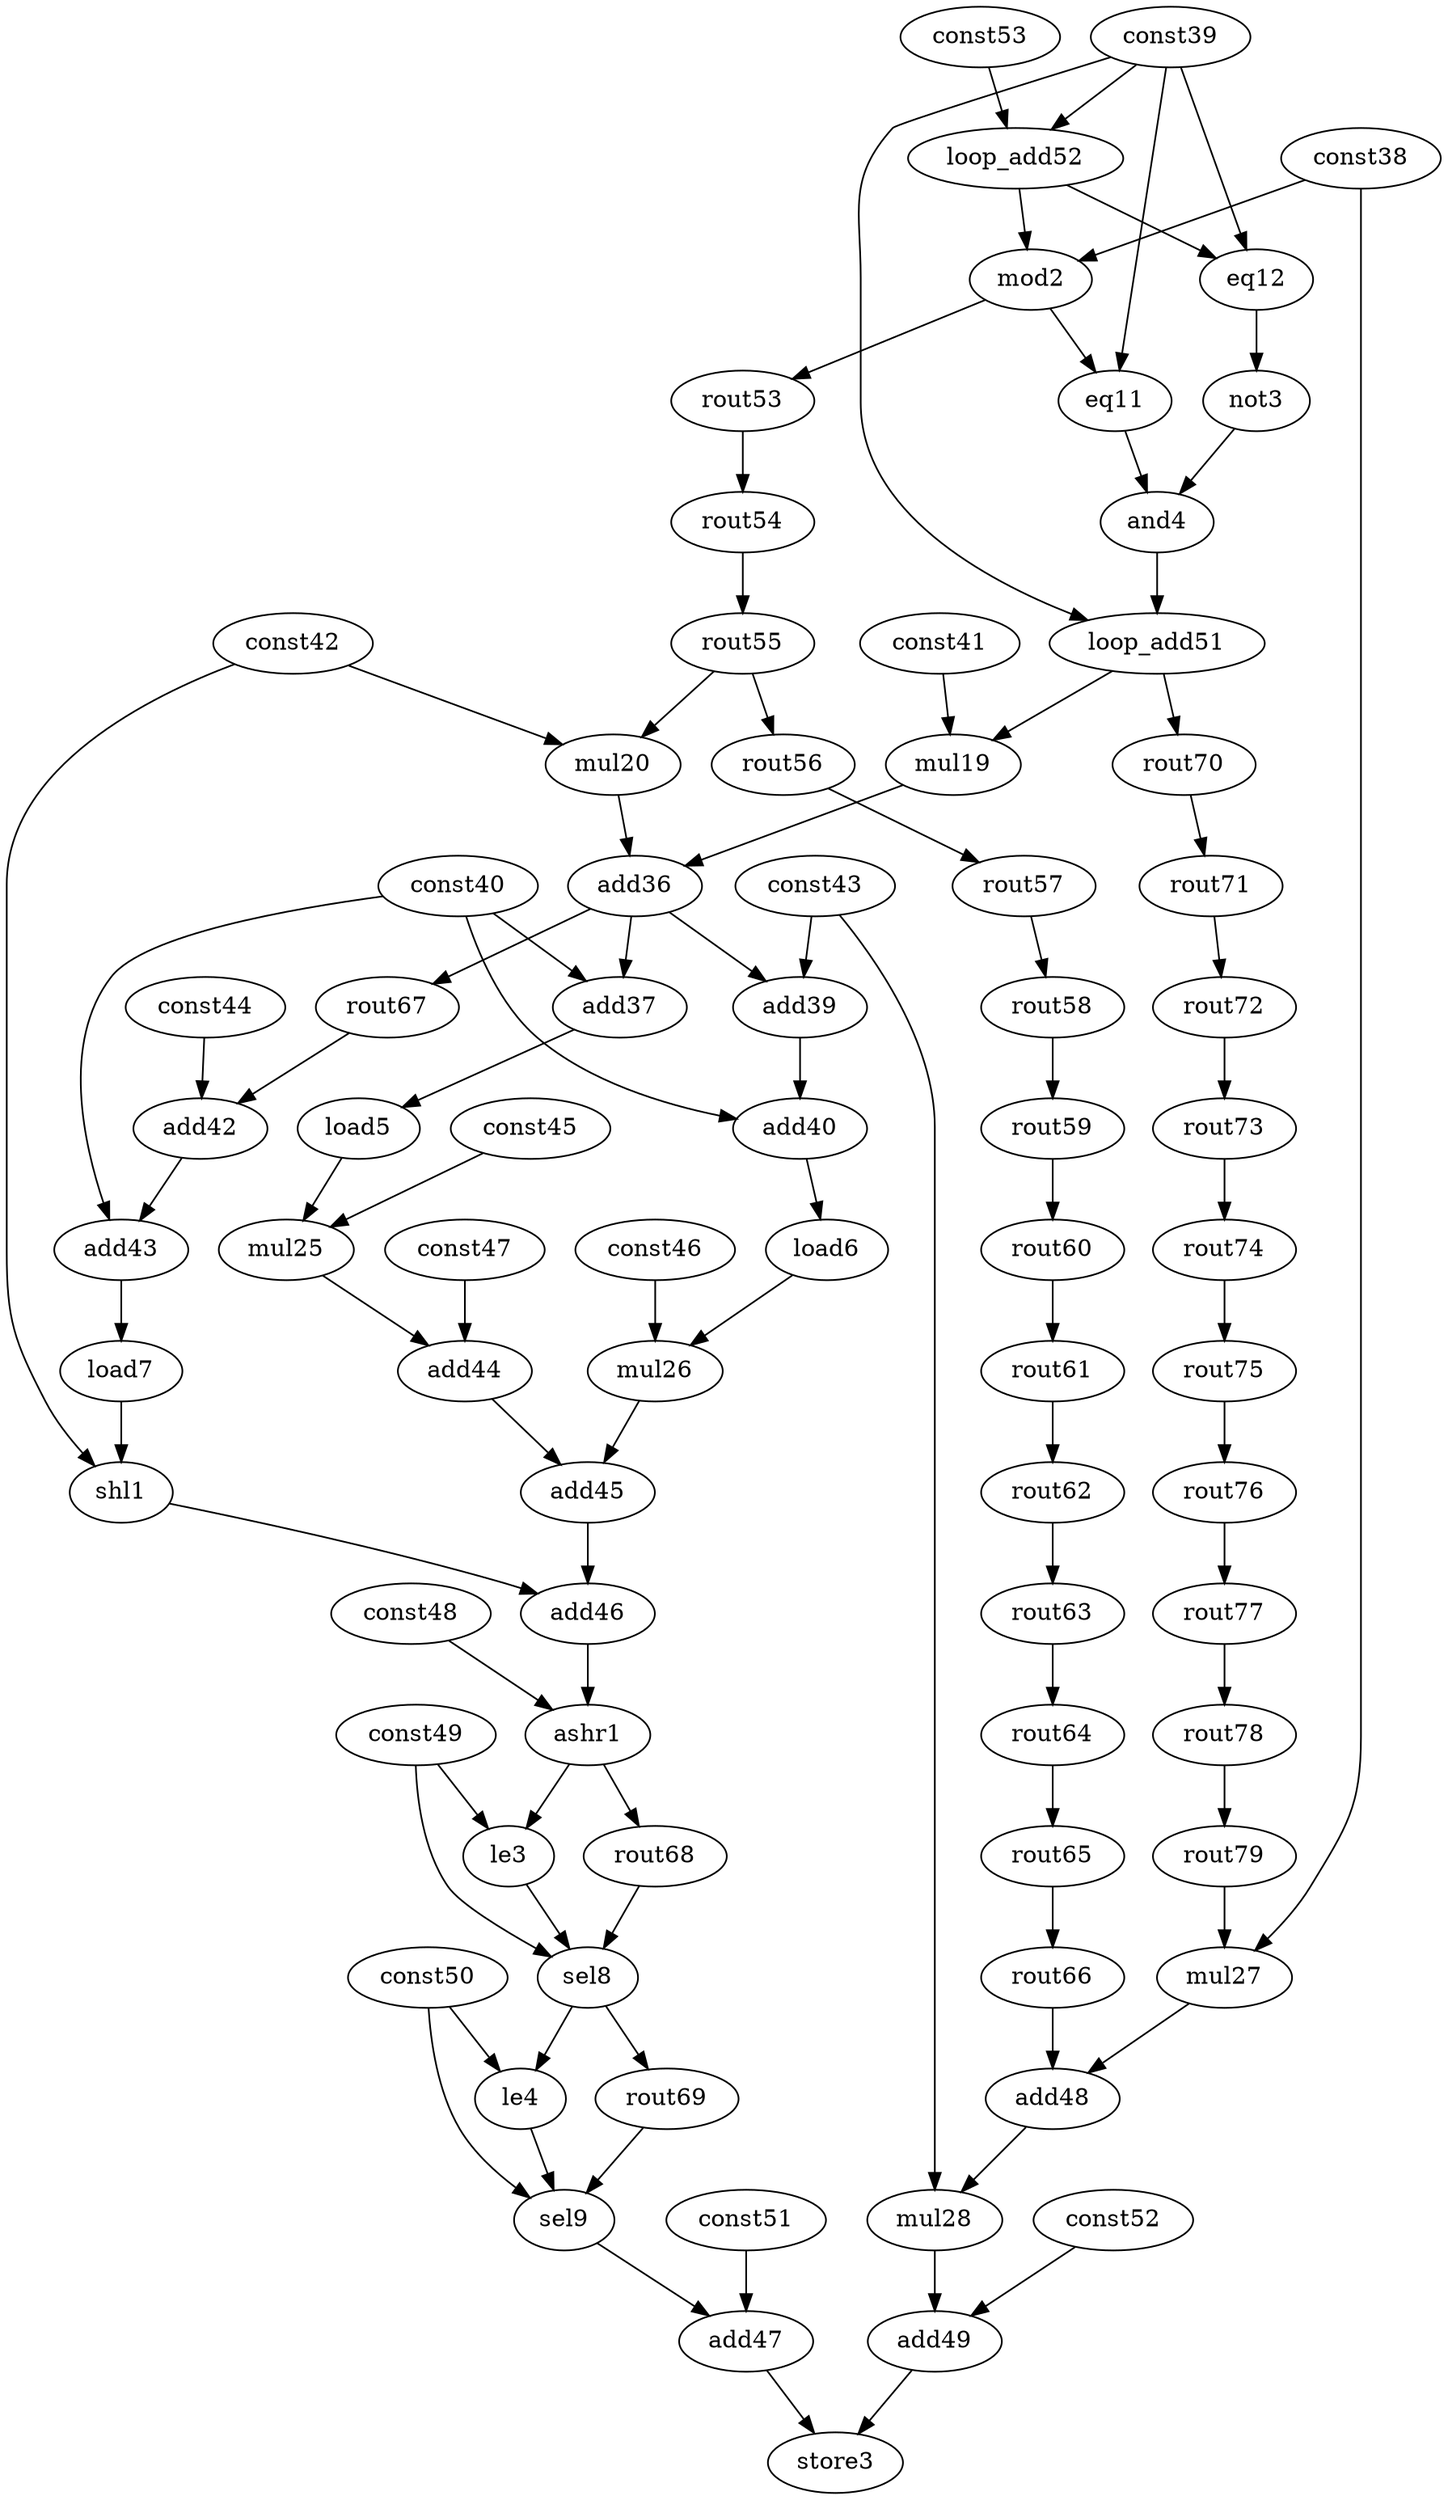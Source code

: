 digraph G {
	const38[opcode=const, val=2304]
	mod2[opcode=mod, llvm="%40", schedule=1]
	const39[opcode=const, val=0]
	eq11[opcode=eq, llvm="%41", schedule=2]
	eq12[opcode=eq, llvm="%42", schedule=1]
	not3[opcode=not, llvm="%42", schedule=2]
	and4[opcode=and, llvm="%43", schedule=3]
	const40[opcode=const, llvm="%2"]
	const41[opcode=const, val=13824]
	mul19[opcode=mul, llvm="%46", schedule=5]
	const42[opcode=const, val=6]
	mul20[opcode=mul, llvm="%46", schedule=5]
	add36[opcode=add, llvm="%46", schedule=6]
	add37[opcode=add, llvm="%46", schedule=7]
	load5[opcode=load, llvm="%47", schedule=8]
	const43[opcode=const, val=2]
	add39[opcode=add, llvm="%49", schedule=7]
	add40[opcode=add, llvm="%49", schedule=8]
	load6[opcode=load, llvm="%50", schedule=9]
	const44[opcode=const, val=4]
	add42[opcode=add, llvm="%52", schedule=8]
	add43[opcode=add, llvm="%52", schedule=9]
	load7[opcode=load, llvm="%53", schedule=10]
	const45[opcode=const, val=-22]
	mul25[opcode=mul, llvm="%55", schedule=9]
	const46[opcode=const, val=-42]
	mul26[opcode=mul, llvm="%56", schedule=10]
	shl1[opcode=shl, llvm="%57", schedule=11]
	const47[opcode=const, val=64]
	add44[opcode=add, llvm="%58", schedule=10]
	add45[opcode=add, llvm="%59", schedule=11]
	add46[opcode=add, llvm="%60", schedule=12]
	const48[opcode=const, val=7]
	ashr1[opcode=ashr, llvm="%61", schedule=13]
	const49[opcode=const, val=511]
	le3[opcode=le, llvm="%62", schedule=14]
	sel8[opcode=sel, llvm="%62", schedule=15]
	const50[opcode=const, val=-512]
	le4[opcode=le, llvm="%63", schedule=16]
	sel9[opcode=sel, llvm="%63", schedule=17]
	const51[opcode=const, val=512]
	add47[opcode=add, llvm="%65", schedule=18]
	mul27[opcode=mul, llvm="%66", schedule=15]
	add48[opcode=add, llvm="%67", schedule=16]
	const52[opcode=const, llvm="@d3_2"]
	mul28[opcode=mul, llvm="%68", schedule=17]
	add49[opcode=add, llvm="%68", schedule=18]
	store3[opcode=store, llvm="store", schedule=19]
	const53[opcode=const, val=1]
	loop_add51[opcode=add, llvm="%38", schedule=4]
	loop_add52[opcode=add, llvm="%39", schedule=0]
	rout53[opcode=rout, schedule=2]
	rout54[opcode=rout, schedule=3]
	rout55[opcode=rout, schedule=4]
	rout56[opcode=rout, schedule=5]
	rout57[opcode=rout, schedule=6]
	rout58[opcode=rout, schedule=7]
	rout59[opcode=rout, schedule=8]
	rout60[opcode=rout, schedule=9]
	rout61[opcode=rout, schedule=10]
	rout62[opcode=rout, schedule=11]
	rout63[opcode=rout, schedule=12]
	rout64[opcode=rout, schedule=13]
	rout65[opcode=rout, schedule=14]
	rout66[opcode=rout, schedule=15]
	rout67[opcode=rout, schedule=7]
	rout68[opcode=rout, schedule=14]
	rout69[opcode=rout, schedule=16]
	rout70[opcode=rout, schedule=5]
	rout71[opcode=rout, schedule=6]
	rout72[opcode=rout, schedule=7]
	rout73[opcode=rout, schedule=8]
	rout74[opcode=rout, schedule=9]
	rout75[opcode=rout, schedule=10]
	rout76[opcode=rout, schedule=11]
	rout77[opcode=rout, schedule=12]
	rout78[opcode=rout, schedule=13]
	rout79[opcode=rout, schedule=14]
	loop_add52->mod2[operand=0]
	const38->mod2[operand=1]
	mod2->eq11[operand=0]
	const39->eq11[operand=1]
	loop_add52->eq12[operand=0]
	const39->eq12[operand=1]
	eq12->not3[operand=0]
	not3->and4[operand=0]
	eq11->and4[operand=1]
	loop_add51->mul19[operand=0]
	const41->mul19[operand=1]
	rout55->mul20[operand=0]
	const42->mul20[operand=1]
	mul19->add36[operand=0]
	mul20->add36[operand=1]
	const40->add37[operand=0]
	add36->add37[operand=1]
	add37->load5[operand=0]
	add36->add39[operand=0]
	const43->add39[operand=1]
	const40->add40[operand=0]
	add39->add40[operand=1]
	add40->load6[operand=0]
	rout67->add42[operand=0]
	const44->add42[operand=1]
	const40->add43[operand=0]
	add42->add43[operand=1]
	add43->load7[operand=0]
	load5->mul25[operand=0]
	const45->mul25[operand=1]
	load6->mul26[operand=0]
	const46->mul26[operand=1]
	load7->shl1[operand=0]
	const42->shl1[operand=1]
	mul25->add44[operand=0]
	const47->add44[operand=1]
	add44->add45[operand=0]
	mul26->add45[operand=1]
	add45->add46[operand=0]
	shl1->add46[operand=1]
	add46->ashr1[operand=0]
	const48->ashr1[operand=1]
	ashr1->le3[operand=0]
	const49->le3[operand=1]
	le3->sel8[operand=0]
	rout68->sel8[operand=1]
	const49->sel8[operand=2]
	sel8->le4[operand=0]
	const50->le4[operand=1]
	le4->sel9[operand=0]
	const50->sel9[operand=1]
	rout69->sel9[operand=2]
	sel9->add47[operand=0]
	const51->add47[operand=1]
	rout79->mul27[operand=0]
	const38->mul27[operand=1]
	mul27->add48[operand=0]
	rout66->add48[operand=1]
	add48->mul28[operand=0]
	const43->mul28[operand=1]
	const52->add49[operand=0]
	mul28->add49[operand=1]
	add47->store3[operand=0]
	add49->store3[operand=1]
	const39->loop_add51[operand=0, type=const_base]
	and4->loop_add51[operand=1]
	const39->loop_add52[operand=0, type=const_base]
	const53->loop_add52[operand=1]
	mod2->rout53[operand=0]
	rout53->rout54[operand=0]
	rout54->rout55[operand=0]
	rout55->rout56[operand=0]
	rout56->rout57[operand=0]
	rout57->rout58[operand=0]
	rout58->rout59[operand=0]
	rout59->rout60[operand=0]
	rout60->rout61[operand=0]
	rout61->rout62[operand=0]
	rout62->rout63[operand=0]
	rout63->rout64[operand=0]
	rout64->rout65[operand=0]
	rout65->rout66[operand=0]
	add36->rout67[operand=0]
	ashr1->rout68[operand=0]
	sel8->rout69[operand=0]
	loop_add51->rout70[operand=0]
	rout70->rout71[operand=0]
	rout71->rout72[operand=0]
	rout72->rout73[operand=0]
	rout73->rout74[operand=0]
	rout74->rout75[operand=0]
	rout75->rout76[operand=0]
	rout76->rout77[operand=0]
	rout77->rout78[operand=0]
	rout78->rout79[operand=0]
}